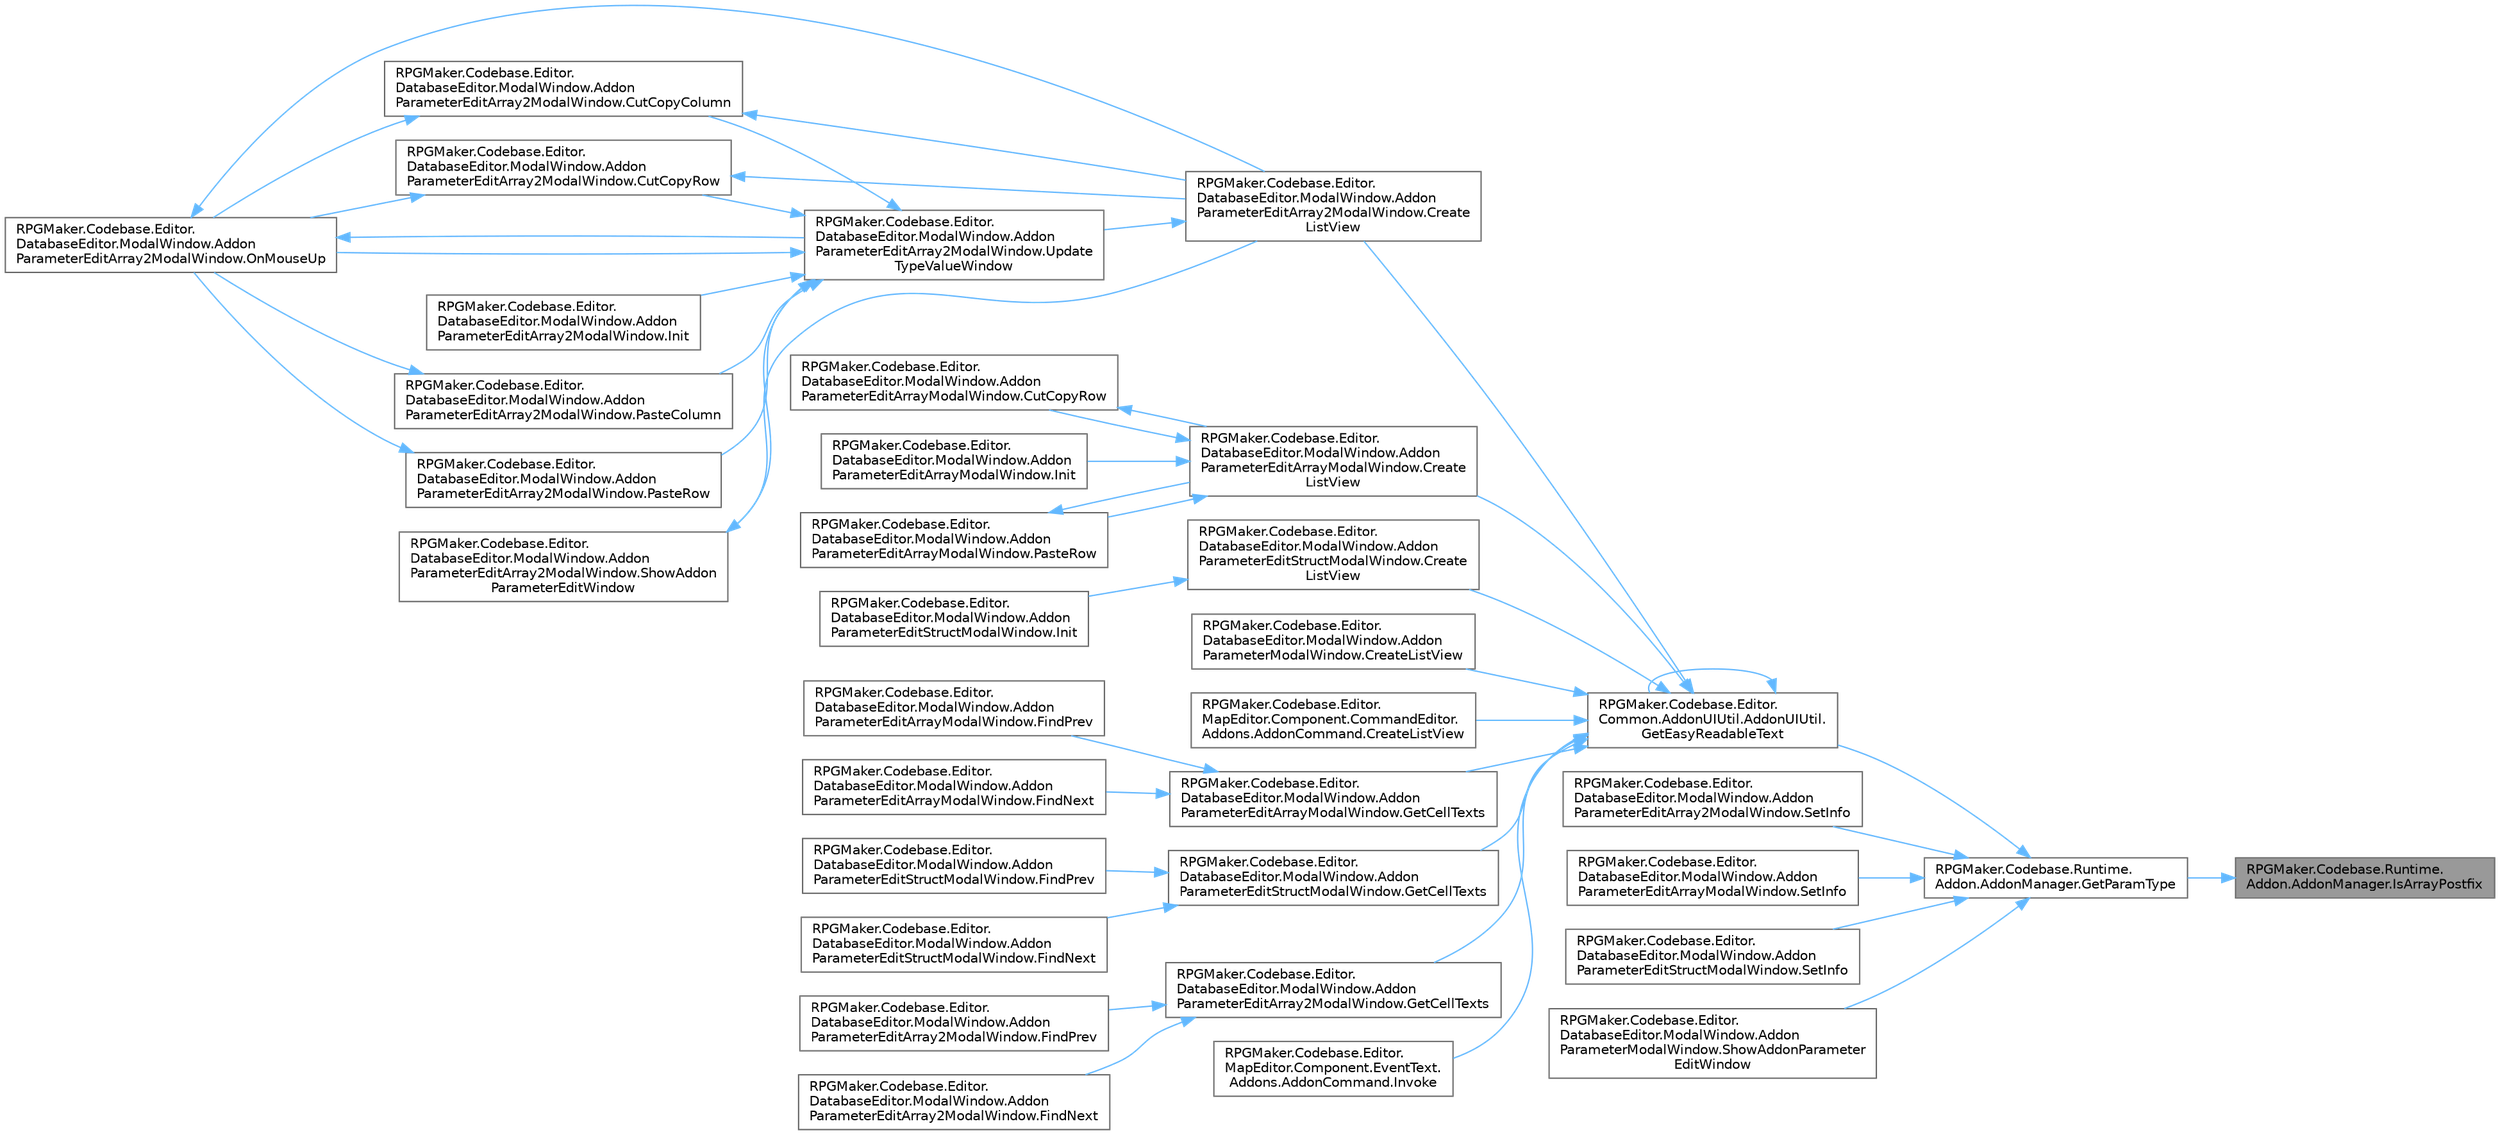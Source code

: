digraph "RPGMaker.Codebase.Runtime.Addon.AddonManager.IsArrayPostfix"
{
 // LATEX_PDF_SIZE
  bgcolor="transparent";
  edge [fontname=Helvetica,fontsize=10,labelfontname=Helvetica,labelfontsize=10];
  node [fontname=Helvetica,fontsize=10,shape=box,height=0.2,width=0.4];
  rankdir="RL";
  Node1 [id="Node000001",label="RPGMaker.Codebase.Runtime.\lAddon.AddonManager.IsArrayPostfix",height=0.2,width=0.4,color="gray40", fillcolor="grey60", style="filled", fontcolor="black",tooltip="😁 配列ポストフィックスか？"];
  Node1 -> Node2 [id="edge1_Node000001_Node000002",dir="back",color="steelblue1",style="solid",tooltip=" "];
  Node2 [id="Node000002",label="RPGMaker.Codebase.Runtime.\lAddon.AddonManager.GetParamType",height=0.2,width=0.4,color="grey40", fillcolor="white", style="filled",URL="$d4/df3/class_r_p_g_maker_1_1_codebase_1_1_runtime_1_1_addon_1_1_addon_manager.html#a83444c8516165b54bb9d0702b56f420a",tooltip="😁 引数型取得"];
  Node2 -> Node3 [id="edge2_Node000002_Node000003",dir="back",color="steelblue1",style="solid",tooltip=" "];
  Node3 [id="Node000003",label="RPGMaker.Codebase.Editor.\lCommon.AddonUIUtil.AddonUIUtil.\lGetEasyReadableText",height=0.2,width=0.4,color="grey40", fillcolor="white", style="filled",URL="$d4/d5f/class_r_p_g_maker_1_1_codebase_1_1_editor_1_1_common_1_1_addon_u_i_util_1_1_addon_u_i_util.html#a2e27a60230e482d3f5605b82634925cb",tooltip="😁 簡単読みやすいテキスト取得"];
  Node3 -> Node4 [id="edge3_Node000003_Node000004",dir="back",color="steelblue1",style="solid",tooltip=" "];
  Node4 [id="Node000004",label="RPGMaker.Codebase.Editor.\lDatabaseEditor.ModalWindow.Addon\lParameterEditArray2ModalWindow.Create\lListView",height=0.2,width=0.4,color="grey40", fillcolor="white", style="filled",URL="$da/d1b/class_r_p_g_maker_1_1_codebase_1_1_editor_1_1_database_editor_1_1_modal_window_1_1_addon_parameter_edit_array2_modal_window.html#a5ba1083e2d9cedbd3a9d9d09c58ac850",tooltip="😁 リスト・ビュー作成"];
  Node4 -> Node5 [id="edge4_Node000004_Node000005",dir="back",color="steelblue1",style="solid",tooltip=" "];
  Node5 [id="Node000005",label="RPGMaker.Codebase.Editor.\lDatabaseEditor.ModalWindow.Addon\lParameterEditArray2ModalWindow.Update\lTypeValueWindow",height=0.2,width=0.4,color="grey40", fillcolor="white", style="filled",URL="$da/d1b/class_r_p_g_maker_1_1_codebase_1_1_editor_1_1_database_editor_1_1_modal_window_1_1_addon_parameter_edit_array2_modal_window.html#a276b6fc351b3a2e8ae0cbe66f5e523bf",tooltip="😁 型値ウィンドウ更新"];
  Node5 -> Node6 [id="edge5_Node000005_Node000006",dir="back",color="steelblue1",style="solid",tooltip=" "];
  Node6 [id="Node000006",label="RPGMaker.Codebase.Editor.\lDatabaseEditor.ModalWindow.Addon\lParameterEditArray2ModalWindow.CutCopyColumn",height=0.2,width=0.4,color="grey40", fillcolor="white", style="filled",URL="$da/d1b/class_r_p_g_maker_1_1_codebase_1_1_editor_1_1_database_editor_1_1_modal_window_1_1_addon_parameter_edit_array2_modal_window.html#a0cba45fb96f15a3d18da3b65a603891f",tooltip="😁 コピー列切り取り"];
  Node6 -> Node4 [id="edge6_Node000006_Node000004",dir="back",color="steelblue1",style="solid",tooltip=" "];
  Node6 -> Node7 [id="edge7_Node000006_Node000007",dir="back",color="steelblue1",style="solid",tooltip=" "];
  Node7 [id="Node000007",label="RPGMaker.Codebase.Editor.\lDatabaseEditor.ModalWindow.Addon\lParameterEditArray2ModalWindow.OnMouseUp",height=0.2,width=0.4,color="grey40", fillcolor="white", style="filled",URL="$da/d1b/class_r_p_g_maker_1_1_codebase_1_1_editor_1_1_database_editor_1_1_modal_window_1_1_addon_parameter_edit_array2_modal_window.html#afbfb62c59cd7fd4f5c69005c0fcbc60a",tooltip="😁 マウス・アップ時"];
  Node7 -> Node4 [id="edge8_Node000007_Node000004",dir="back",color="steelblue1",style="solid",tooltip=" "];
  Node7 -> Node5 [id="edge9_Node000007_Node000005",dir="back",color="steelblue1",style="solid",tooltip=" "];
  Node5 -> Node8 [id="edge10_Node000005_Node000008",dir="back",color="steelblue1",style="solid",tooltip=" "];
  Node8 [id="Node000008",label="RPGMaker.Codebase.Editor.\lDatabaseEditor.ModalWindow.Addon\lParameterEditArray2ModalWindow.CutCopyRow",height=0.2,width=0.4,color="grey40", fillcolor="white", style="filled",URL="$da/d1b/class_r_p_g_maker_1_1_codebase_1_1_editor_1_1_database_editor_1_1_modal_window_1_1_addon_parameter_edit_array2_modal_window.html#ac701ee9a6c97240f94a8bfa370fb7191",tooltip="😁 コピー行を切る"];
  Node8 -> Node4 [id="edge11_Node000008_Node000004",dir="back",color="steelblue1",style="solid",tooltip=" "];
  Node8 -> Node7 [id="edge12_Node000008_Node000007",dir="back",color="steelblue1",style="solid",tooltip=" "];
  Node5 -> Node9 [id="edge13_Node000005_Node000009",dir="back",color="steelblue1",style="solid",tooltip=" "];
  Node9 [id="Node000009",label="RPGMaker.Codebase.Editor.\lDatabaseEditor.ModalWindow.Addon\lParameterEditArray2ModalWindow.Init",height=0.2,width=0.4,color="grey40", fillcolor="white", style="filled",URL="$da/d1b/class_r_p_g_maker_1_1_codebase_1_1_editor_1_1_database_editor_1_1_modal_window_1_1_addon_parameter_edit_array2_modal_window.html#a223718ff45216085b83a77bc7735c7f8",tooltip="😁 初期化"];
  Node5 -> Node7 [id="edge14_Node000005_Node000007",dir="back",color="steelblue1",style="solid",tooltip=" "];
  Node5 -> Node10 [id="edge15_Node000005_Node000010",dir="back",color="steelblue1",style="solid",tooltip=" "];
  Node10 [id="Node000010",label="RPGMaker.Codebase.Editor.\lDatabaseEditor.ModalWindow.Addon\lParameterEditArray2ModalWindow.PasteColumn",height=0.2,width=0.4,color="grey40", fillcolor="white", style="filled",URL="$da/d1b/class_r_p_g_maker_1_1_codebase_1_1_editor_1_1_database_editor_1_1_modal_window_1_1_addon_parameter_edit_array2_modal_window.html#abb8a1a074ffaf8084067cef188237617",tooltip="😁 列貼り付け"];
  Node10 -> Node7 [id="edge16_Node000010_Node000007",dir="back",color="steelblue1",style="solid",tooltip=" "];
  Node5 -> Node11 [id="edge17_Node000005_Node000011",dir="back",color="steelblue1",style="solid",tooltip=" "];
  Node11 [id="Node000011",label="RPGMaker.Codebase.Editor.\lDatabaseEditor.ModalWindow.Addon\lParameterEditArray2ModalWindow.PasteRow",height=0.2,width=0.4,color="grey40", fillcolor="white", style="filled",URL="$da/d1b/class_r_p_g_maker_1_1_codebase_1_1_editor_1_1_database_editor_1_1_modal_window_1_1_addon_parameter_edit_array2_modal_window.html#ae9eb8027f11a0e94746528c790e431f7",tooltip="😁 行貼り付け"];
  Node11 -> Node7 [id="edge18_Node000011_Node000007",dir="back",color="steelblue1",style="solid",tooltip=" "];
  Node5 -> Node12 [id="edge19_Node000005_Node000012",dir="back",color="steelblue1",style="solid",tooltip=" "];
  Node12 [id="Node000012",label="RPGMaker.Codebase.Editor.\lDatabaseEditor.ModalWindow.Addon\lParameterEditArray2ModalWindow.ShowAddon\lParameterEditWindow",height=0.2,width=0.4,color="grey40", fillcolor="white", style="filled",URL="$da/d1b/class_r_p_g_maker_1_1_codebase_1_1_editor_1_1_database_editor_1_1_modal_window_1_1_addon_parameter_edit_array2_modal_window.html#aba249d358bd59d9b969b36a4dd2748b9",tooltip="😁 アドオン引数編集ウィンドウを見せる"];
  Node12 -> Node4 [id="edge20_Node000012_Node000004",dir="back",color="steelblue1",style="solid",tooltip=" "];
  Node3 -> Node13 [id="edge21_Node000003_Node000013",dir="back",color="steelblue1",style="solid",tooltip=" "];
  Node13 [id="Node000013",label="RPGMaker.Codebase.Editor.\lDatabaseEditor.ModalWindow.Addon\lParameterEditArrayModalWindow.Create\lListView",height=0.2,width=0.4,color="grey40", fillcolor="white", style="filled",URL="$d1/d7f/class_r_p_g_maker_1_1_codebase_1_1_editor_1_1_database_editor_1_1_modal_window_1_1_addon_parameter_edit_array_modal_window.html#a9db2ab59d7a41e650d355c6fc05db5c3",tooltip="😁 リスト・ビュー作成"];
  Node13 -> Node14 [id="edge22_Node000013_Node000014",dir="back",color="steelblue1",style="solid",tooltip=" "];
  Node14 [id="Node000014",label="RPGMaker.Codebase.Editor.\lDatabaseEditor.ModalWindow.Addon\lParameterEditArrayModalWindow.CutCopyRow",height=0.2,width=0.4,color="grey40", fillcolor="white", style="filled",URL="$d1/d7f/class_r_p_g_maker_1_1_codebase_1_1_editor_1_1_database_editor_1_1_modal_window_1_1_addon_parameter_edit_array_modal_window.html#a72eebb28e5116e3ff64fc722b525af7c",tooltip="😁 カット・コピー行"];
  Node14 -> Node13 [id="edge23_Node000014_Node000013",dir="back",color="steelblue1",style="solid",tooltip=" "];
  Node13 -> Node15 [id="edge24_Node000013_Node000015",dir="back",color="steelblue1",style="solid",tooltip=" "];
  Node15 [id="Node000015",label="RPGMaker.Codebase.Editor.\lDatabaseEditor.ModalWindow.Addon\lParameterEditArrayModalWindow.Init",height=0.2,width=0.4,color="grey40", fillcolor="white", style="filled",URL="$d1/d7f/class_r_p_g_maker_1_1_codebase_1_1_editor_1_1_database_editor_1_1_modal_window_1_1_addon_parameter_edit_array_modal_window.html#a78764c473ecc9a1e02c3a07fb91028b4",tooltip="😁 初期化"];
  Node13 -> Node16 [id="edge25_Node000013_Node000016",dir="back",color="steelblue1",style="solid",tooltip=" "];
  Node16 [id="Node000016",label="RPGMaker.Codebase.Editor.\lDatabaseEditor.ModalWindow.Addon\lParameterEditArrayModalWindow.PasteRow",height=0.2,width=0.4,color="grey40", fillcolor="white", style="filled",URL="$d1/d7f/class_r_p_g_maker_1_1_codebase_1_1_editor_1_1_database_editor_1_1_modal_window_1_1_addon_parameter_edit_array_modal_window.html#a9c43b854109729f5b20676c6d847013d",tooltip="😁 行貼り付け"];
  Node16 -> Node13 [id="edge26_Node000016_Node000013",dir="back",color="steelblue1",style="solid",tooltip=" "];
  Node3 -> Node17 [id="edge27_Node000003_Node000017",dir="back",color="steelblue1",style="solid",tooltip=" "];
  Node17 [id="Node000017",label="RPGMaker.Codebase.Editor.\lDatabaseEditor.ModalWindow.Addon\lParameterEditStructModalWindow.Create\lListView",height=0.2,width=0.4,color="grey40", fillcolor="white", style="filled",URL="$d6/d85/class_r_p_g_maker_1_1_codebase_1_1_editor_1_1_database_editor_1_1_modal_window_1_1_addon_parameter_edit_struct_modal_window.html#a045b704d408168740544caa15841cdb8",tooltip="😁 リスト・ビュー作成"];
  Node17 -> Node18 [id="edge28_Node000017_Node000018",dir="back",color="steelblue1",style="solid",tooltip=" "];
  Node18 [id="Node000018",label="RPGMaker.Codebase.Editor.\lDatabaseEditor.ModalWindow.Addon\lParameterEditStructModalWindow.Init",height=0.2,width=0.4,color="grey40", fillcolor="white", style="filled",URL="$d6/d85/class_r_p_g_maker_1_1_codebase_1_1_editor_1_1_database_editor_1_1_modal_window_1_1_addon_parameter_edit_struct_modal_window.html#aa775d7221716b01f2500fc3baccf5691",tooltip="😁 初期化"];
  Node3 -> Node19 [id="edge29_Node000003_Node000019",dir="back",color="steelblue1",style="solid",tooltip=" "];
  Node19 [id="Node000019",label="RPGMaker.Codebase.Editor.\lDatabaseEditor.ModalWindow.Addon\lParameterModalWindow.CreateListView",height=0.2,width=0.4,color="grey40", fillcolor="white", style="filled",URL="$de/d91/class_r_p_g_maker_1_1_codebase_1_1_editor_1_1_database_editor_1_1_modal_window_1_1_addon_parameter_modal_window.html#aac3db9d51ec30afd81b939a71551cc73",tooltip="😁 リストの要素作成"];
  Node3 -> Node20 [id="edge30_Node000003_Node000020",dir="back",color="steelblue1",style="solid",tooltip=" "];
  Node20 [id="Node000020",label="RPGMaker.Codebase.Editor.\lMapEditor.Component.CommandEditor.\lAddons.AddonCommand.CreateListView",height=0.2,width=0.4,color="grey40", fillcolor="white", style="filled",URL="$d8/dad/class_r_p_g_maker_1_1_codebase_1_1_editor_1_1_map_editor_1_1_component_1_1_command_editor_1_1_addons_1_1_addon_command.html#a761c38d03f5da83d0397facb20589c85",tooltip="😁 リストの要素作成"];
  Node3 -> Node21 [id="edge31_Node000003_Node000021",dir="back",color="steelblue1",style="solid",tooltip=" "];
  Node21 [id="Node000021",label="RPGMaker.Codebase.Editor.\lDatabaseEditor.ModalWindow.Addon\lParameterEditArrayModalWindow.GetCellTexts",height=0.2,width=0.4,color="grey40", fillcolor="white", style="filled",URL="$d1/d7f/class_r_p_g_maker_1_1_codebase_1_1_editor_1_1_database_editor_1_1_modal_window_1_1_addon_parameter_edit_array_modal_window.html#afc557203c46c0be0f81dba1309220f56",tooltip="😁 セル・テキスト取得"];
  Node21 -> Node22 [id="edge32_Node000021_Node000022",dir="back",color="steelblue1",style="solid",tooltip=" "];
  Node22 [id="Node000022",label="RPGMaker.Codebase.Editor.\lDatabaseEditor.ModalWindow.Addon\lParameterEditArrayModalWindow.FindNext",height=0.2,width=0.4,color="grey40", fillcolor="white", style="filled",URL="$d1/d7f/class_r_p_g_maker_1_1_codebase_1_1_editor_1_1_database_editor_1_1_modal_window_1_1_addon_parameter_edit_array_modal_window.html#aeff726bde1b3e7489320e69555b5733c",tooltip="😁 検索次"];
  Node21 -> Node23 [id="edge33_Node000021_Node000023",dir="back",color="steelblue1",style="solid",tooltip=" "];
  Node23 [id="Node000023",label="RPGMaker.Codebase.Editor.\lDatabaseEditor.ModalWindow.Addon\lParameterEditArrayModalWindow.FindPrev",height=0.2,width=0.4,color="grey40", fillcolor="white", style="filled",URL="$d1/d7f/class_r_p_g_maker_1_1_codebase_1_1_editor_1_1_database_editor_1_1_modal_window_1_1_addon_parameter_edit_array_modal_window.html#a4b6fce6622c9b1dc0c644ab4fea1124b",tooltip="😁 前検索"];
  Node3 -> Node24 [id="edge34_Node000003_Node000024",dir="back",color="steelblue1",style="solid",tooltip=" "];
  Node24 [id="Node000024",label="RPGMaker.Codebase.Editor.\lDatabaseEditor.ModalWindow.Addon\lParameterEditStructModalWindow.GetCellTexts",height=0.2,width=0.4,color="grey40", fillcolor="white", style="filled",URL="$d6/d85/class_r_p_g_maker_1_1_codebase_1_1_editor_1_1_database_editor_1_1_modal_window_1_1_addon_parameter_edit_struct_modal_window.html#af643c754e819b5b16233276169b4d5c4",tooltip="😁 セル・テキスト取得"];
  Node24 -> Node25 [id="edge35_Node000024_Node000025",dir="back",color="steelblue1",style="solid",tooltip=" "];
  Node25 [id="Node000025",label="RPGMaker.Codebase.Editor.\lDatabaseEditor.ModalWindow.Addon\lParameterEditStructModalWindow.FindNext",height=0.2,width=0.4,color="grey40", fillcolor="white", style="filled",URL="$d6/d85/class_r_p_g_maker_1_1_codebase_1_1_editor_1_1_database_editor_1_1_modal_window_1_1_addon_parameter_edit_struct_modal_window.html#a7b17245c24887f09774b8e82d62f52c5",tooltip="😁 検索次"];
  Node24 -> Node26 [id="edge36_Node000024_Node000026",dir="back",color="steelblue1",style="solid",tooltip=" "];
  Node26 [id="Node000026",label="RPGMaker.Codebase.Editor.\lDatabaseEditor.ModalWindow.Addon\lParameterEditStructModalWindow.FindPrev",height=0.2,width=0.4,color="grey40", fillcolor="white", style="filled",URL="$d6/d85/class_r_p_g_maker_1_1_codebase_1_1_editor_1_1_database_editor_1_1_modal_window_1_1_addon_parameter_edit_struct_modal_window.html#a49242ac395b25d856c74701f2bae9d14",tooltip="😁 検索前"];
  Node3 -> Node27 [id="edge37_Node000003_Node000027",dir="back",color="steelblue1",style="solid",tooltip=" "];
  Node27 [id="Node000027",label="RPGMaker.Codebase.Editor.\lDatabaseEditor.ModalWindow.Addon\lParameterEditArray2ModalWindow.GetCellTexts",height=0.2,width=0.4,color="grey40", fillcolor="white", style="filled",URL="$da/d1b/class_r_p_g_maker_1_1_codebase_1_1_editor_1_1_database_editor_1_1_modal_window_1_1_addon_parameter_edit_array2_modal_window.html#a5aa2695048712ad6d1e18aa0a77cc92e",tooltip="😁 セル・テキスト取得"];
  Node27 -> Node28 [id="edge38_Node000027_Node000028",dir="back",color="steelblue1",style="solid",tooltip=" "];
  Node28 [id="Node000028",label="RPGMaker.Codebase.Editor.\lDatabaseEditor.ModalWindow.Addon\lParameterEditArray2ModalWindow.FindNext",height=0.2,width=0.4,color="grey40", fillcolor="white", style="filled",URL="$da/d1b/class_r_p_g_maker_1_1_codebase_1_1_editor_1_1_database_editor_1_1_modal_window_1_1_addon_parameter_edit_array2_modal_window.html#a6eb6aea95031fe287ec5b7bd391d0846",tooltip="😁 次を検索"];
  Node27 -> Node29 [id="edge39_Node000027_Node000029",dir="back",color="steelblue1",style="solid",tooltip=" "];
  Node29 [id="Node000029",label="RPGMaker.Codebase.Editor.\lDatabaseEditor.ModalWindow.Addon\lParameterEditArray2ModalWindow.FindPrev",height=0.2,width=0.4,color="grey40", fillcolor="white", style="filled",URL="$da/d1b/class_r_p_g_maker_1_1_codebase_1_1_editor_1_1_database_editor_1_1_modal_window_1_1_addon_parameter_edit_array2_modal_window.html#a3fb06bc3ff959a062d5fb0bdc587f92b",tooltip="😁 前へ検索"];
  Node3 -> Node3 [id="edge40_Node000003_Node000003",dir="back",color="steelblue1",style="solid",tooltip=" "];
  Node3 -> Node30 [id="edge41_Node000003_Node000030",dir="back",color="steelblue1",style="solid",tooltip=" "];
  Node30 [id="Node000030",label="RPGMaker.Codebase.Editor.\lMapEditor.Component.EventText.\lAddons.AddonCommand.Invoke",height=0.2,width=0.4,color="grey40", fillcolor="white", style="filled",URL="$db/dab/class_r_p_g_maker_1_1_codebase_1_1_editor_1_1_map_editor_1_1_component_1_1_event_text_1_1_addons_1_1_addon_command.html#acbf04f8b7873d9175d9d4f68bceff70d",tooltip="😁 実行"];
  Node2 -> Node31 [id="edge42_Node000002_Node000031",dir="back",color="steelblue1",style="solid",tooltip=" "];
  Node31 [id="Node000031",label="RPGMaker.Codebase.Editor.\lDatabaseEditor.ModalWindow.Addon\lParameterEditArray2ModalWindow.SetInfo",height=0.2,width=0.4,color="grey40", fillcolor="white", style="filled",URL="$da/d1b/class_r_p_g_maker_1_1_codebase_1_1_editor_1_1_database_editor_1_1_modal_window_1_1_addon_parameter_edit_array2_modal_window.html#afaf701b2b707b3e3d7cd14ed2a1c7b00",tooltip="😁 情報設定"];
  Node2 -> Node32 [id="edge43_Node000002_Node000032",dir="back",color="steelblue1",style="solid",tooltip=" "];
  Node32 [id="Node000032",label="RPGMaker.Codebase.Editor.\lDatabaseEditor.ModalWindow.Addon\lParameterEditArrayModalWindow.SetInfo",height=0.2,width=0.4,color="grey40", fillcolor="white", style="filled",URL="$d1/d7f/class_r_p_g_maker_1_1_codebase_1_1_editor_1_1_database_editor_1_1_modal_window_1_1_addon_parameter_edit_array_modal_window.html#a4454f47f8f184ccd22624159f1f0b748",tooltip="😁 情報設定"];
  Node2 -> Node33 [id="edge44_Node000002_Node000033",dir="back",color="steelblue1",style="solid",tooltip=" "];
  Node33 [id="Node000033",label="RPGMaker.Codebase.Editor.\lDatabaseEditor.ModalWindow.Addon\lParameterEditStructModalWindow.SetInfo",height=0.2,width=0.4,color="grey40", fillcolor="white", style="filled",URL="$d6/d85/class_r_p_g_maker_1_1_codebase_1_1_editor_1_1_database_editor_1_1_modal_window_1_1_addon_parameter_edit_struct_modal_window.html#ae2aab60d3111f6df55434ff18615b0d8",tooltip="😁 情報設定"];
  Node2 -> Node34 [id="edge45_Node000002_Node000034",dir="back",color="steelblue1",style="solid",tooltip=" "];
  Node34 [id="Node000034",label="RPGMaker.Codebase.Editor.\lDatabaseEditor.ModalWindow.Addon\lParameterModalWindow.ShowAddonParameter\lEditWindow",height=0.2,width=0.4,color="grey40", fillcolor="white", style="filled",URL="$de/d91/class_r_p_g_maker_1_1_codebase_1_1_editor_1_1_database_editor_1_1_modal_window_1_1_addon_parameter_modal_window.html#a3d7954d10f17be6a8495b810dee8fe75",tooltip="😁 アドオン引数編集窓見せろ"];
}
